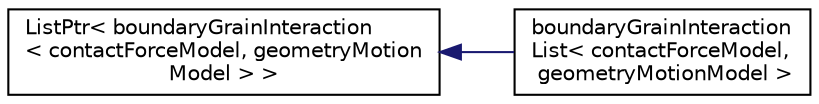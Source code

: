 digraph "Graphical Class Hierarchy"
{
 // LATEX_PDF_SIZE
  edge [fontname="Helvetica",fontsize="10",labelfontname="Helvetica",labelfontsize="10"];
  node [fontname="Helvetica",fontsize="10",shape=record];
  rankdir="LR";
  Node0 [label="ListPtr\< boundaryGrainInteraction\l\< contactForceModel, geometryMotion\lModel \> \>",height=0.2,width=0.4,color="black", fillcolor="white", style="filled",URL="$classpFlow_1_1ListPtr.html",tooltip=" "];
  Node0 -> Node1 [dir="back",color="midnightblue",fontsize="10",style="solid",fontname="Helvetica"];
  Node1 [label="boundaryGrainInteraction\lList\< contactForceModel,\l geometryMotionModel \>",height=0.2,width=0.4,color="black", fillcolor="white", style="filled",URL="$classpFlow_1_1boundaryGrainInteractionList.html",tooltip=" "];
}
